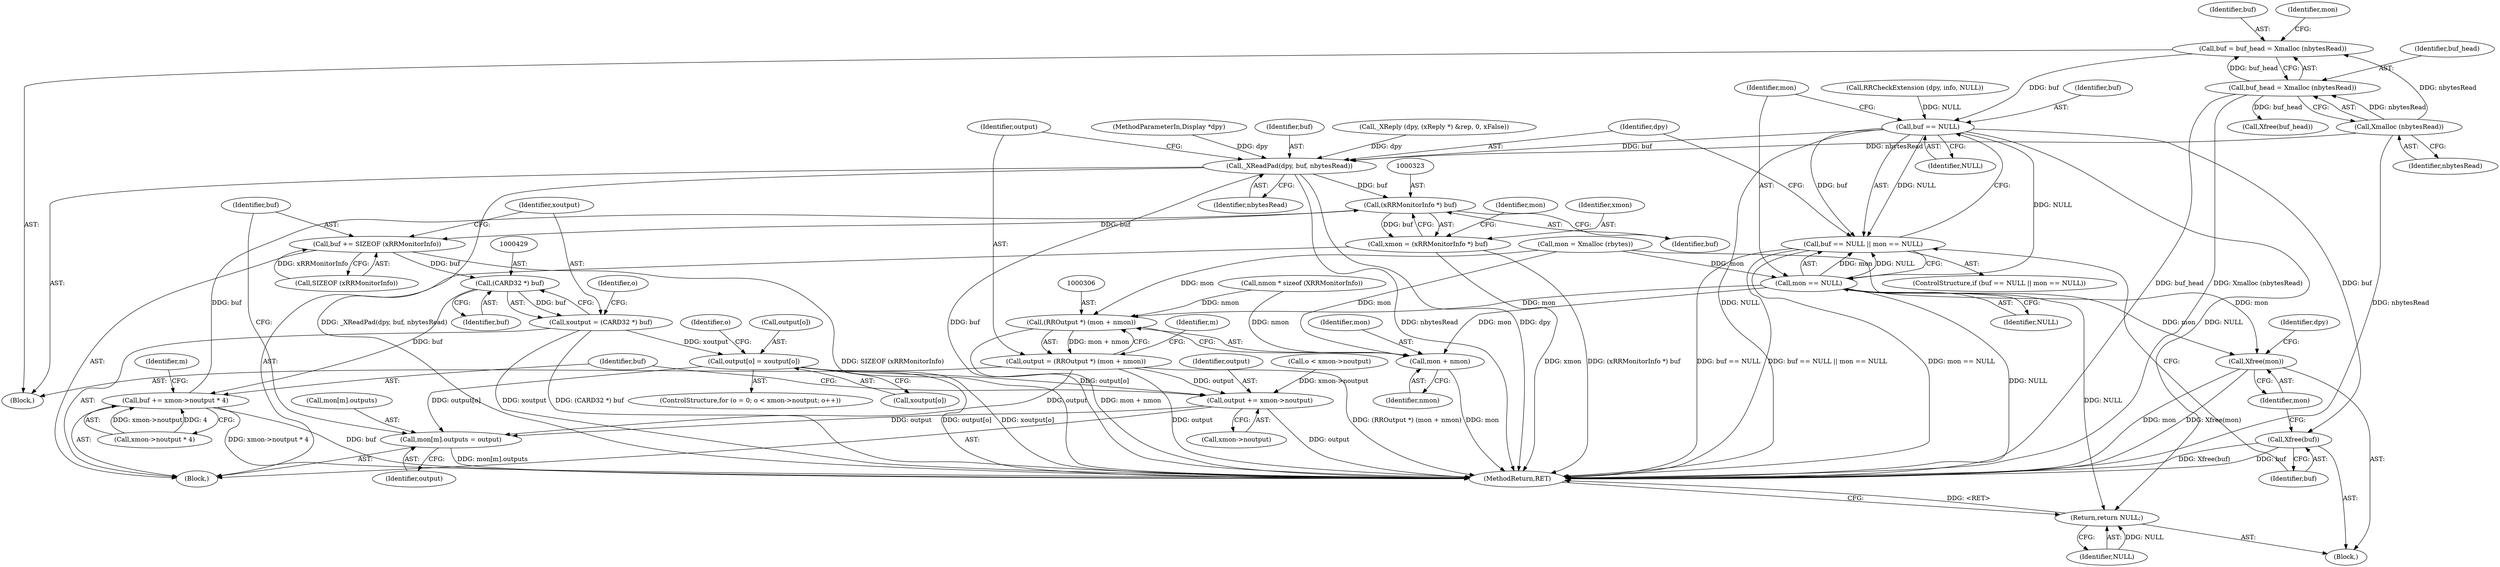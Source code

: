 digraph "0_libXrandr_a0df3e1c7728205e5c7650b2e6dce684139254a6@API" {
"1000266" [label="(Call,buf = buf_head = Xmalloc (nbytesRead))"];
"1000268" [label="(Call,buf_head = Xmalloc (nbytesRead))"];
"1000270" [label="(Call,Xmalloc (nbytesRead))"];
"1000278" [label="(Call,buf == NULL)"];
"1000277" [label="(Call,buf == NULL || mon == NULL)"];
"1000281" [label="(Call,mon == NULL)"];
"1000287" [label="(Call,Xfree(mon))"];
"1000297" [label="(Return,return NULL;)"];
"1000305" [label="(Call,(RROutput *) (mon + nmon))"];
"1000303" [label="(Call,output = (RROutput *) (mon + nmon))"];
"1000415" [label="(Call,mon[m].outputs = output)"];
"1000449" [label="(Call,output += xmon->noutput)"];
"1000307" [label="(Call,mon + nmon)"];
"1000285" [label="(Call,Xfree(buf))"];
"1000299" [label="(Call,_XReadPad(dpy, buf, nbytesRead))"];
"1000322" [label="(Call,(xRRMonitorInfo *) buf)"];
"1000320" [label="(Call,xmon = (xRRMonitorInfo *) buf)"];
"1000422" [label="(Call,buf += SIZEOF (xRRMonitorInfo))"];
"1000428" [label="(Call,(CARD32 *) buf)"];
"1000426" [label="(Call,xoutput = (CARD32 *) buf)"];
"1000442" [label="(Call,output[o] = xoutput[o])"];
"1000454" [label="(Call,buf += xmon->noutput * 4)"];
"1000267" [label="(Identifier,buf)"];
"1000312" [label="(Identifier,m)"];
"1000421" [label="(Identifier,output)"];
"1000284" [label="(Block,)"];
"1000443" [label="(Call,output[o])"];
"1000423" [label="(Identifier,buf)"];
"1000169" [label="(Call,_XReply (dpy, (xReply *) &rep, 0, xFalse))"];
"1000451" [label="(Call,xmon->noutput)"];
"1000270" [label="(Call,Xmalloc (nbytesRead))"];
"1000283" [label="(Identifier,NULL)"];
"1000415" [label="(Call,mon[m].outputs = output)"];
"1000258" [label="(Call,nmon * sizeof (XRRMonitorInfo))"];
"1000298" [label="(Identifier,NULL)"];
"1000278" [label="(Call,buf == NULL)"];
"1000105" [label="(Block,)"];
"1000449" [label="(Call,output += xmon->noutput)"];
"1000300" [label="(Identifier,dpy)"];
"1000450" [label="(Identifier,output)"];
"1000328" [label="(Identifier,mon)"];
"1000318" [label="(Identifier,m)"];
"1000424" [label="(Call,SIZEOF (xRRMonitorInfo))"];
"1000446" [label="(Call,xoutput[o])"];
"1000319" [label="(Block,)"];
"1000427" [label="(Identifier,xoutput)"];
"1000463" [label="(MethodReturn,RET)"];
"1000324" [label="(Identifier,buf)"];
"1000297" [label="(Return,return NULL;)"];
"1000277" [label="(Call,buf == NULL || mon == NULL)"];
"1000287" [label="(Call,Xfree(mon))"];
"1000305" [label="(Call,(RROutput *) (mon + nmon))"];
"1000416" [label="(Call,mon[m].outputs)"];
"1000101" [label="(MethodParameterIn,Display *dpy)"];
"1000285" [label="(Call,Xfree(buf))"];
"1000441" [label="(Identifier,o)"];
"1000280" [label="(Identifier,NULL)"];
"1000322" [label="(Call,(xRRMonitorInfo *) buf)"];
"1000301" [label="(Identifier,buf)"];
"1000309" [label="(Identifier,nmon)"];
"1000428" [label="(Call,(CARD32 *) buf)"];
"1000129" [label="(Call,RRCheckExtension (dpy, info, NULL))"];
"1000279" [label="(Identifier,buf)"];
"1000282" [label="(Identifier,mon)"];
"1000422" [label="(Call,buf += SIZEOF (xRRMonitorInfo))"];
"1000273" [label="(Identifier,mon)"];
"1000455" [label="(Identifier,buf)"];
"1000456" [label="(Call,xmon->noutput * 4)"];
"1000288" [label="(Identifier,mon)"];
"1000461" [label="(Call,Xfree(buf_head))"];
"1000307" [label="(Call,mon + nmon)"];
"1000308" [label="(Identifier,mon)"];
"1000286" [label="(Identifier,buf)"];
"1000433" [label="(Identifier,o)"];
"1000304" [label="(Identifier,output)"];
"1000431" [label="(ControlStructure,for (o = 0; o < xmon->noutput; o++))"];
"1000271" [label="(Identifier,nbytesRead)"];
"1000426" [label="(Call,xoutput = (CARD32 *) buf)"];
"1000272" [label="(Call,mon = Xmalloc (rbytes))"];
"1000303" [label="(Call,output = (RROutput *) (mon + nmon))"];
"1000435" [label="(Call,o < xmon->noutput)"];
"1000320" [label="(Call,xmon = (xRRMonitorInfo *) buf)"];
"1000442" [label="(Call,output[o] = xoutput[o])"];
"1000430" [label="(Identifier,buf)"];
"1000266" [label="(Call,buf = buf_head = Xmalloc (nbytesRead))"];
"1000269" [label="(Identifier,buf_head)"];
"1000299" [label="(Call,_XReadPad(dpy, buf, nbytesRead))"];
"1000276" [label="(ControlStructure,if (buf == NULL || mon == NULL))"];
"1000268" [label="(Call,buf_head = Xmalloc (nbytesRead))"];
"1000302" [label="(Identifier,nbytesRead)"];
"1000454" [label="(Call,buf += xmon->noutput * 4)"];
"1000321" [label="(Identifier,xmon)"];
"1000290" [label="(Identifier,dpy)"];
"1000281" [label="(Call,mon == NULL)"];
"1000266" -> "1000105"  [label="AST: "];
"1000266" -> "1000268"  [label="CFG: "];
"1000267" -> "1000266"  [label="AST: "];
"1000268" -> "1000266"  [label="AST: "];
"1000273" -> "1000266"  [label="CFG: "];
"1000268" -> "1000266"  [label="DDG: buf_head"];
"1000270" -> "1000266"  [label="DDG: nbytesRead"];
"1000266" -> "1000278"  [label="DDG: buf"];
"1000268" -> "1000270"  [label="CFG: "];
"1000269" -> "1000268"  [label="AST: "];
"1000270" -> "1000268"  [label="AST: "];
"1000268" -> "1000463"  [label="DDG: buf_head"];
"1000268" -> "1000463"  [label="DDG: Xmalloc (nbytesRead)"];
"1000270" -> "1000268"  [label="DDG: nbytesRead"];
"1000268" -> "1000461"  [label="DDG: buf_head"];
"1000270" -> "1000271"  [label="CFG: "];
"1000271" -> "1000270"  [label="AST: "];
"1000270" -> "1000463"  [label="DDG: nbytesRead"];
"1000270" -> "1000299"  [label="DDG: nbytesRead"];
"1000278" -> "1000277"  [label="AST: "];
"1000278" -> "1000280"  [label="CFG: "];
"1000279" -> "1000278"  [label="AST: "];
"1000280" -> "1000278"  [label="AST: "];
"1000282" -> "1000278"  [label="CFG: "];
"1000277" -> "1000278"  [label="CFG: "];
"1000278" -> "1000463"  [label="DDG: NULL"];
"1000278" -> "1000277"  [label="DDG: buf"];
"1000278" -> "1000277"  [label="DDG: NULL"];
"1000129" -> "1000278"  [label="DDG: NULL"];
"1000278" -> "1000281"  [label="DDG: NULL"];
"1000278" -> "1000285"  [label="DDG: buf"];
"1000278" -> "1000297"  [label="DDG: NULL"];
"1000278" -> "1000299"  [label="DDG: buf"];
"1000277" -> "1000276"  [label="AST: "];
"1000277" -> "1000281"  [label="CFG: "];
"1000281" -> "1000277"  [label="AST: "];
"1000286" -> "1000277"  [label="CFG: "];
"1000300" -> "1000277"  [label="CFG: "];
"1000277" -> "1000463"  [label="DDG: buf == NULL"];
"1000277" -> "1000463"  [label="DDG: mon == NULL"];
"1000277" -> "1000463"  [label="DDG: buf == NULL || mon == NULL"];
"1000281" -> "1000277"  [label="DDG: mon"];
"1000281" -> "1000277"  [label="DDG: NULL"];
"1000281" -> "1000283"  [label="CFG: "];
"1000282" -> "1000281"  [label="AST: "];
"1000283" -> "1000281"  [label="AST: "];
"1000281" -> "1000463"  [label="DDG: NULL"];
"1000272" -> "1000281"  [label="DDG: mon"];
"1000281" -> "1000287"  [label="DDG: mon"];
"1000281" -> "1000297"  [label="DDG: NULL"];
"1000281" -> "1000305"  [label="DDG: mon"];
"1000281" -> "1000307"  [label="DDG: mon"];
"1000287" -> "1000284"  [label="AST: "];
"1000287" -> "1000288"  [label="CFG: "];
"1000288" -> "1000287"  [label="AST: "];
"1000290" -> "1000287"  [label="CFG: "];
"1000287" -> "1000463"  [label="DDG: Xfree(mon)"];
"1000287" -> "1000463"  [label="DDG: mon"];
"1000272" -> "1000287"  [label="DDG: mon"];
"1000297" -> "1000284"  [label="AST: "];
"1000297" -> "1000298"  [label="CFG: "];
"1000298" -> "1000297"  [label="AST: "];
"1000463" -> "1000297"  [label="CFG: "];
"1000297" -> "1000463"  [label="DDG: <RET>"];
"1000298" -> "1000297"  [label="DDG: NULL"];
"1000305" -> "1000303"  [label="AST: "];
"1000305" -> "1000307"  [label="CFG: "];
"1000306" -> "1000305"  [label="AST: "];
"1000307" -> "1000305"  [label="AST: "];
"1000303" -> "1000305"  [label="CFG: "];
"1000305" -> "1000463"  [label="DDG: mon + nmon"];
"1000305" -> "1000303"  [label="DDG: mon + nmon"];
"1000272" -> "1000305"  [label="DDG: mon"];
"1000258" -> "1000305"  [label="DDG: nmon"];
"1000303" -> "1000105"  [label="AST: "];
"1000304" -> "1000303"  [label="AST: "];
"1000312" -> "1000303"  [label="CFG: "];
"1000303" -> "1000463"  [label="DDG: output"];
"1000303" -> "1000463"  [label="DDG: (RROutput *) (mon + nmon)"];
"1000303" -> "1000415"  [label="DDG: output"];
"1000303" -> "1000449"  [label="DDG: output"];
"1000415" -> "1000319"  [label="AST: "];
"1000415" -> "1000421"  [label="CFG: "];
"1000416" -> "1000415"  [label="AST: "];
"1000421" -> "1000415"  [label="AST: "];
"1000423" -> "1000415"  [label="CFG: "];
"1000415" -> "1000463"  [label="DDG: mon[m].outputs"];
"1000442" -> "1000415"  [label="DDG: output[o]"];
"1000449" -> "1000415"  [label="DDG: output"];
"1000449" -> "1000319"  [label="AST: "];
"1000449" -> "1000451"  [label="CFG: "];
"1000450" -> "1000449"  [label="AST: "];
"1000451" -> "1000449"  [label="AST: "];
"1000455" -> "1000449"  [label="CFG: "];
"1000449" -> "1000463"  [label="DDG: output"];
"1000435" -> "1000449"  [label="DDG: xmon->noutput"];
"1000442" -> "1000449"  [label="DDG: output[o]"];
"1000307" -> "1000309"  [label="CFG: "];
"1000308" -> "1000307"  [label="AST: "];
"1000309" -> "1000307"  [label="AST: "];
"1000307" -> "1000463"  [label="DDG: mon"];
"1000272" -> "1000307"  [label="DDG: mon"];
"1000258" -> "1000307"  [label="DDG: nmon"];
"1000285" -> "1000284"  [label="AST: "];
"1000285" -> "1000286"  [label="CFG: "];
"1000286" -> "1000285"  [label="AST: "];
"1000288" -> "1000285"  [label="CFG: "];
"1000285" -> "1000463"  [label="DDG: buf"];
"1000285" -> "1000463"  [label="DDG: Xfree(buf)"];
"1000299" -> "1000105"  [label="AST: "];
"1000299" -> "1000302"  [label="CFG: "];
"1000300" -> "1000299"  [label="AST: "];
"1000301" -> "1000299"  [label="AST: "];
"1000302" -> "1000299"  [label="AST: "];
"1000304" -> "1000299"  [label="CFG: "];
"1000299" -> "1000463"  [label="DDG: _XReadPad(dpy, buf, nbytesRead)"];
"1000299" -> "1000463"  [label="DDG: buf"];
"1000299" -> "1000463"  [label="DDG: nbytesRead"];
"1000299" -> "1000463"  [label="DDG: dpy"];
"1000169" -> "1000299"  [label="DDG: dpy"];
"1000101" -> "1000299"  [label="DDG: dpy"];
"1000299" -> "1000322"  [label="DDG: buf"];
"1000322" -> "1000320"  [label="AST: "];
"1000322" -> "1000324"  [label="CFG: "];
"1000323" -> "1000322"  [label="AST: "];
"1000324" -> "1000322"  [label="AST: "];
"1000320" -> "1000322"  [label="CFG: "];
"1000322" -> "1000320"  [label="DDG: buf"];
"1000454" -> "1000322"  [label="DDG: buf"];
"1000322" -> "1000422"  [label="DDG: buf"];
"1000320" -> "1000319"  [label="AST: "];
"1000321" -> "1000320"  [label="AST: "];
"1000328" -> "1000320"  [label="CFG: "];
"1000320" -> "1000463"  [label="DDG: (xRRMonitorInfo *) buf"];
"1000320" -> "1000463"  [label="DDG: xmon"];
"1000422" -> "1000319"  [label="AST: "];
"1000422" -> "1000424"  [label="CFG: "];
"1000423" -> "1000422"  [label="AST: "];
"1000424" -> "1000422"  [label="AST: "];
"1000427" -> "1000422"  [label="CFG: "];
"1000422" -> "1000463"  [label="DDG: SIZEOF (xRRMonitorInfo)"];
"1000424" -> "1000422"  [label="DDG: xRRMonitorInfo"];
"1000422" -> "1000428"  [label="DDG: buf"];
"1000428" -> "1000426"  [label="AST: "];
"1000428" -> "1000430"  [label="CFG: "];
"1000429" -> "1000428"  [label="AST: "];
"1000430" -> "1000428"  [label="AST: "];
"1000426" -> "1000428"  [label="CFG: "];
"1000428" -> "1000426"  [label="DDG: buf"];
"1000428" -> "1000454"  [label="DDG: buf"];
"1000426" -> "1000319"  [label="AST: "];
"1000427" -> "1000426"  [label="AST: "];
"1000433" -> "1000426"  [label="CFG: "];
"1000426" -> "1000463"  [label="DDG: (CARD32 *) buf"];
"1000426" -> "1000463"  [label="DDG: xoutput"];
"1000426" -> "1000442"  [label="DDG: xoutput"];
"1000442" -> "1000431"  [label="AST: "];
"1000442" -> "1000446"  [label="CFG: "];
"1000443" -> "1000442"  [label="AST: "];
"1000446" -> "1000442"  [label="AST: "];
"1000441" -> "1000442"  [label="CFG: "];
"1000442" -> "1000463"  [label="DDG: output[o]"];
"1000442" -> "1000463"  [label="DDG: xoutput[o]"];
"1000454" -> "1000319"  [label="AST: "];
"1000454" -> "1000456"  [label="CFG: "];
"1000455" -> "1000454"  [label="AST: "];
"1000456" -> "1000454"  [label="AST: "];
"1000318" -> "1000454"  [label="CFG: "];
"1000454" -> "1000463"  [label="DDG: buf"];
"1000454" -> "1000463"  [label="DDG: xmon->noutput * 4"];
"1000456" -> "1000454"  [label="DDG: xmon->noutput"];
"1000456" -> "1000454"  [label="DDG: 4"];
}

